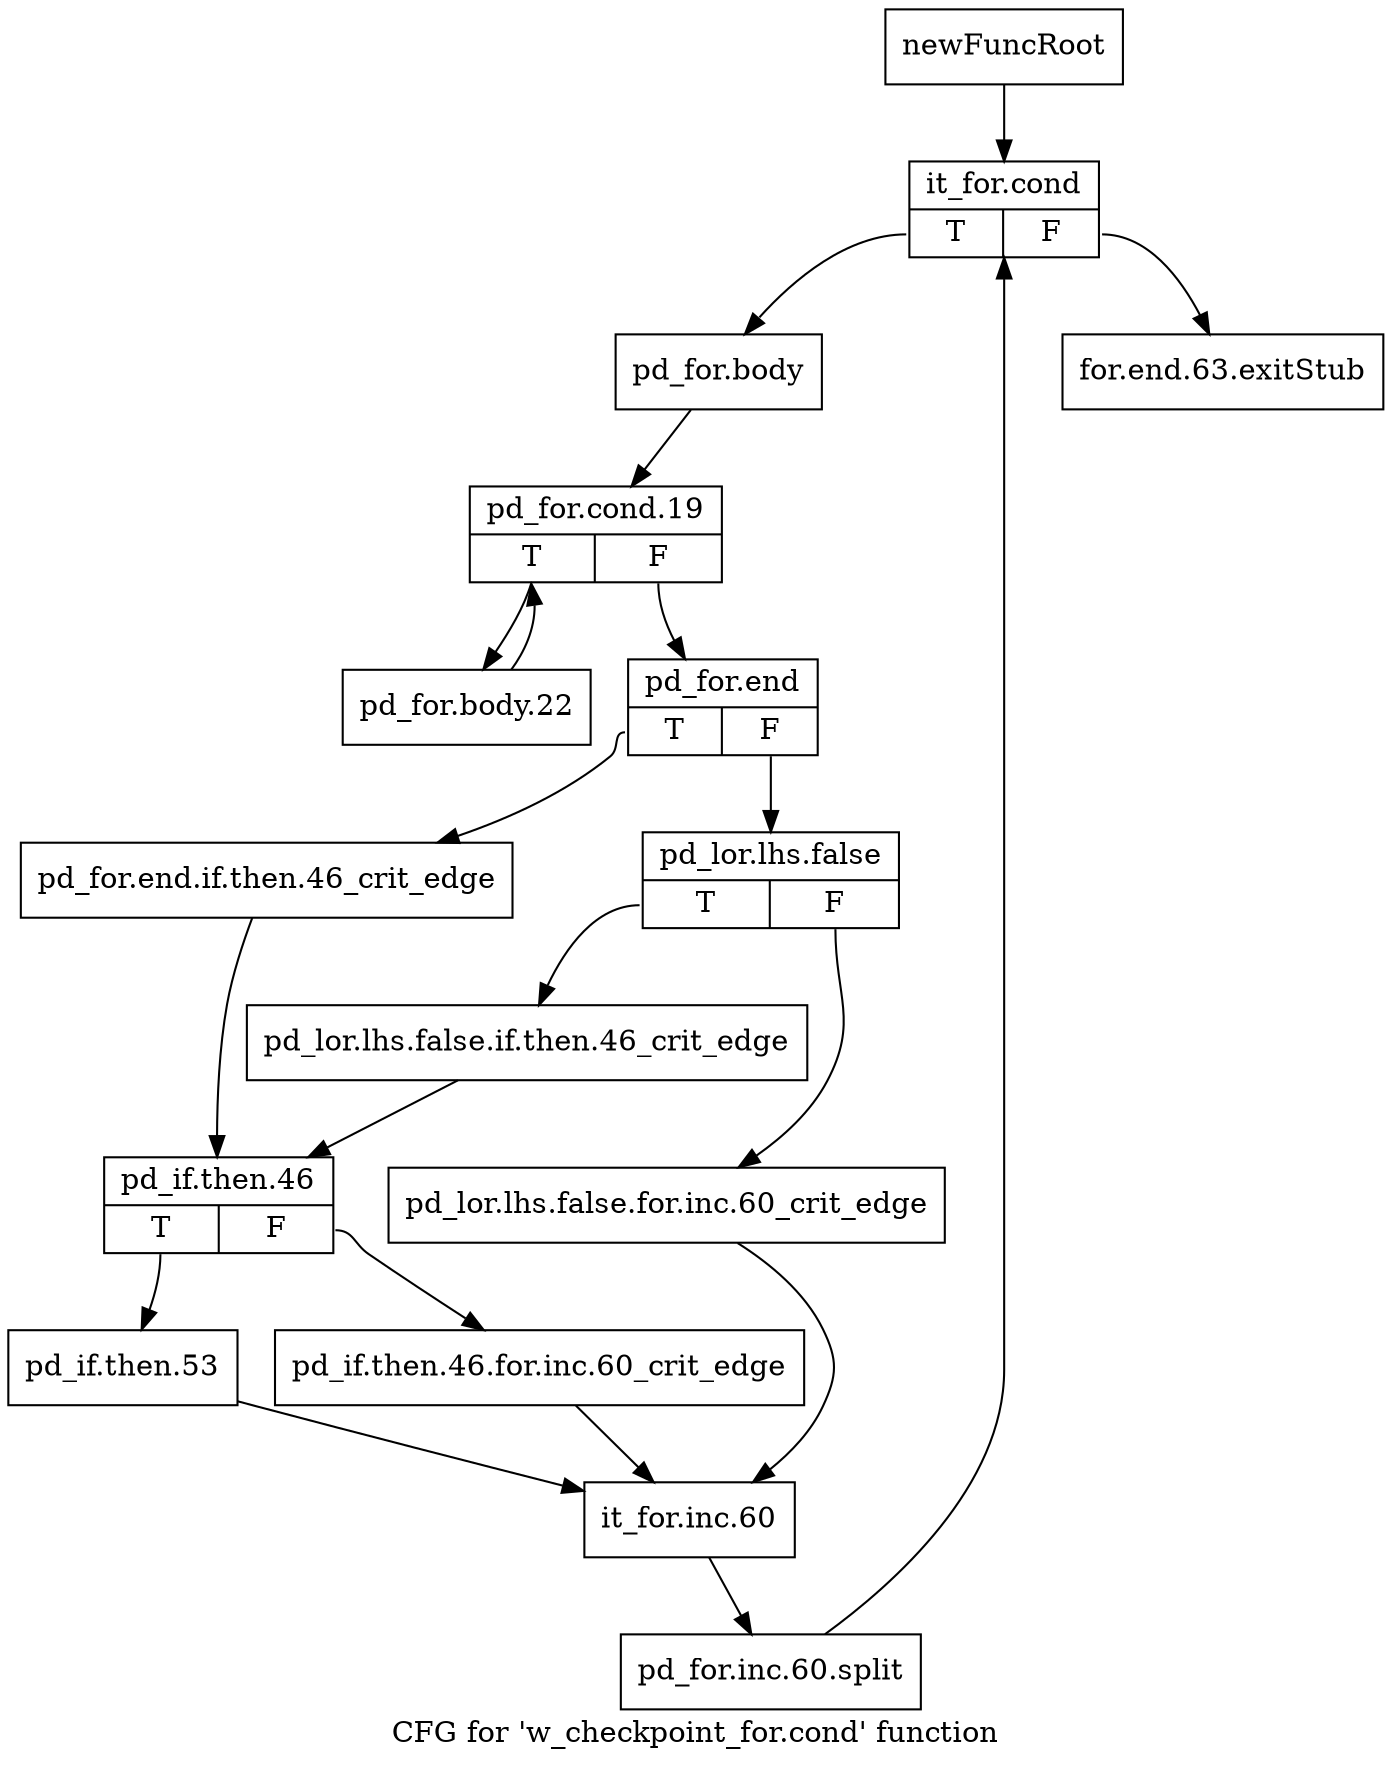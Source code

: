 digraph "CFG for 'w_checkpoint_for.cond' function" {
	label="CFG for 'w_checkpoint_for.cond' function";

	Node0x19cf610 [shape=record,label="{newFuncRoot}"];
	Node0x19cf610 -> Node0x19cf6b0;
	Node0x19cf660 [shape=record,label="{for.end.63.exitStub}"];
	Node0x19cf6b0 [shape=record,label="{it_for.cond|{<s0>T|<s1>F}}"];
	Node0x19cf6b0:s0 -> Node0x19cf700;
	Node0x19cf6b0:s1 -> Node0x19cf660;
	Node0x19cf700 [shape=record,label="{pd_for.body}"];
	Node0x19cf700 -> Node0x19cf750;
	Node0x19cf750 [shape=record,label="{pd_for.cond.19|{<s0>T|<s1>F}}"];
	Node0x19cf750:s0 -> Node0x19cfa70;
	Node0x19cf750:s1 -> Node0x19cf7a0;
	Node0x19cf7a0 [shape=record,label="{pd_for.end|{<s0>T|<s1>F}}"];
	Node0x19cf7a0:s0 -> Node0x19cf8e0;
	Node0x19cf7a0:s1 -> Node0x19cf7f0;
	Node0x19cf7f0 [shape=record,label="{pd_lor.lhs.false|{<s0>T|<s1>F}}"];
	Node0x19cf7f0:s0 -> Node0x19cf890;
	Node0x19cf7f0:s1 -> Node0x19cf840;
	Node0x19cf840 [shape=record,label="{pd_lor.lhs.false.for.inc.60_crit_edge}"];
	Node0x19cf840 -> Node0x19cfa20;
	Node0x19cf890 [shape=record,label="{pd_lor.lhs.false.if.then.46_crit_edge}"];
	Node0x19cf890 -> Node0x19cf930;
	Node0x19cf8e0 [shape=record,label="{pd_for.end.if.then.46_crit_edge}"];
	Node0x19cf8e0 -> Node0x19cf930;
	Node0x19cf930 [shape=record,label="{pd_if.then.46|{<s0>T|<s1>F}}"];
	Node0x19cf930:s0 -> Node0x19cf9d0;
	Node0x19cf930:s1 -> Node0x19cf980;
	Node0x19cf980 [shape=record,label="{pd_if.then.46.for.inc.60_crit_edge}"];
	Node0x19cf980 -> Node0x19cfa20;
	Node0x19cf9d0 [shape=record,label="{pd_if.then.53}"];
	Node0x19cf9d0 -> Node0x19cfa20;
	Node0x19cfa20 [shape=record,label="{it_for.inc.60}"];
	Node0x19cfa20 -> Node0x1c02f50;
	Node0x1c02f50 [shape=record,label="{pd_for.inc.60.split}"];
	Node0x1c02f50 -> Node0x19cf6b0;
	Node0x19cfa70 [shape=record,label="{pd_for.body.22}"];
	Node0x19cfa70 -> Node0x19cf750;
}
